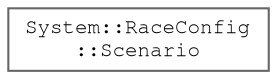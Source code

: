 digraph "Graphical Class Hierarchy"
{
 // LATEX_PDF_SIZE
  bgcolor="transparent";
  edge [fontname=FreeMono,fontsize=10,labelfontname=FreeMono,labelfontsize=10];
  node [fontname=FreeMono,fontsize=10,shape=box,height=0.2,width=0.4];
  rankdir="LR";
  Node0 [label="System::RaceConfig\l::Scenario",height=0.2,width=0.4,color="grey40", fillcolor="white", style="filled",URL="$class_system_1_1_race_config_1_1_scenario.html",tooltip=" "];
}
